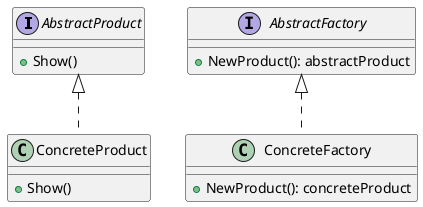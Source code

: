 @startuml
'https://plantuml.com/class-diagram

interface AbstractProduct {
+ Show()
}

class ConcreteProduct {
+ Show()
}

interface AbstractFactory {
+ NewProduct(): abstractProduct
}

class ConcreteFactory {
+ NewProduct(): concreteProduct
}

AbstractProduct <|.. ConcreteProduct
AbstractFactory <|.. ConcreteFactory

@enduml
